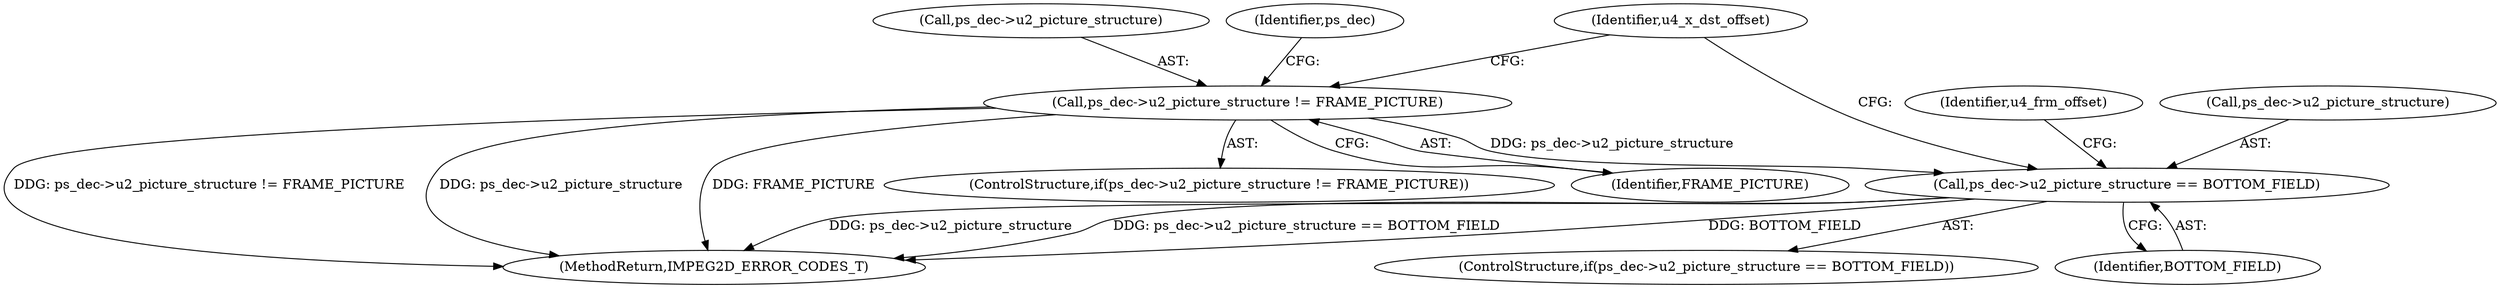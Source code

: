 digraph "0_Android_7737780815fe523ad7b0e49456eb75d27a30818a@pointer" {
"1000171" [label="(Call,ps_dec->u2_picture_structure == BOTTOM_FIELD)"];
"1000159" [label="(Call,ps_dec->u2_picture_structure != FRAME_PICTURE)"];
"1000160" [label="(Call,ps_dec->u2_picture_structure)"];
"1000167" [label="(Identifier,ps_dec)"];
"1000159" [label="(Call,ps_dec->u2_picture_structure != FRAME_PICTURE)"];
"1000189" [label="(Identifier,u4_x_dst_offset)"];
"1000170" [label="(ControlStructure,if(ps_dec->u2_picture_structure == BOTTOM_FIELD))"];
"1000158" [label="(ControlStructure,if(ps_dec->u2_picture_structure != FRAME_PICTURE))"];
"1000163" [label="(Identifier,FRAME_PICTURE)"];
"1000178" [label="(Identifier,u4_frm_offset)"];
"1000172" [label="(Call,ps_dec->u2_picture_structure)"];
"1000171" [label="(Call,ps_dec->u2_picture_structure == BOTTOM_FIELD)"];
"1000175" [label="(Identifier,BOTTOM_FIELD)"];
"1000850" [label="(MethodReturn,IMPEG2D_ERROR_CODES_T)"];
"1000171" -> "1000170"  [label="AST: "];
"1000171" -> "1000175"  [label="CFG: "];
"1000172" -> "1000171"  [label="AST: "];
"1000175" -> "1000171"  [label="AST: "];
"1000178" -> "1000171"  [label="CFG: "];
"1000189" -> "1000171"  [label="CFG: "];
"1000171" -> "1000850"  [label="DDG: ps_dec->u2_picture_structure"];
"1000171" -> "1000850"  [label="DDG: ps_dec->u2_picture_structure == BOTTOM_FIELD"];
"1000171" -> "1000850"  [label="DDG: BOTTOM_FIELD"];
"1000159" -> "1000171"  [label="DDG: ps_dec->u2_picture_structure"];
"1000159" -> "1000158"  [label="AST: "];
"1000159" -> "1000163"  [label="CFG: "];
"1000160" -> "1000159"  [label="AST: "];
"1000163" -> "1000159"  [label="AST: "];
"1000167" -> "1000159"  [label="CFG: "];
"1000189" -> "1000159"  [label="CFG: "];
"1000159" -> "1000850"  [label="DDG: ps_dec->u2_picture_structure != FRAME_PICTURE"];
"1000159" -> "1000850"  [label="DDG: ps_dec->u2_picture_structure"];
"1000159" -> "1000850"  [label="DDG: FRAME_PICTURE"];
}
